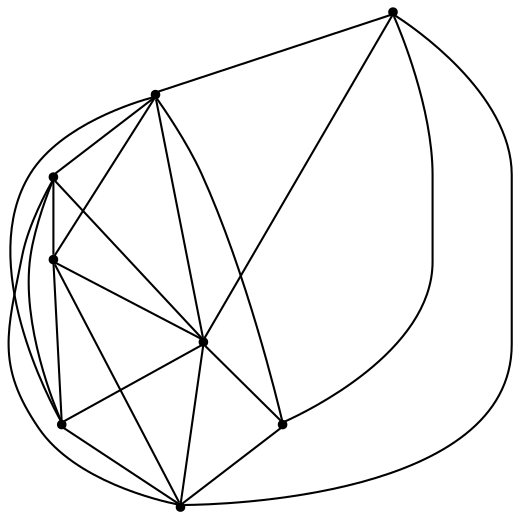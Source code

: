 graph {
  node [shape=point,comment="{\"directed\":false,\"doi\":\"10.1007/978-3-319-03841-4_8\",\"figure\":\"1 (3)\"}"]

  v0 [pos="1604.5943776422628,754.6033945733375"]
  v1 [pos="1545.3641045735956,810.2999676558957"]
  v2 [pos="1437.473821446269,949.447797806282"]
  v3 [pos="1437.473821446269,1029.4609414241854"]
  v4 [pos="1381.808791660387,865.9965407384537"]
  v5 [pos="1493.1389784804658,865.9965407384537"]
  v6 [pos="1326.0810284553313,810.2999676558957"]
  v7 [pos="1270.3533924985902,754.6033945733376"]

  v0 -- v3 [id="-1",pos="1604.5943776422628,754.6033945733375 1612.858646692293,777.5028274978035 1617.1033959758656,801.6359446540146 1617.1033959758656,825.9565848657081 1617.1033959758656,930.015284009643 1540.5439384107042,1018.2421790947135 1437.473821446269,1029.4609414241854"]
  v4 -- v5 [id="-2",pos="1381.808791660387,865.9965407384537 1493.1389784804658,865.9965407384537 1493.1389784804658,865.9965407384537 1493.1389784804658,865.9965407384537"]
  v6 -- v7 [id="-3",pos="1326.0810284553313,810.2999676558957 1270.3533924985902,754.6033945733376 1270.3533924985902,754.6033945733376 1270.3533924985902,754.6033945733376"]
  v4 -- v3 [id="-4",pos="1381.808791660387,865.9965407384537 1437.473821446269,1029.4609414241854 1437.473821446269,1029.4609414241854 1437.473821446269,1029.4609414241854"]
  v3 -- v5 [id="-5",pos="1437.473821446269,1029.4609414241854 1493.1389784804658,865.9965407384537 1493.1389784804658,865.9965407384537 1493.1389784804658,865.9965407384537"]
  v2 -- v4 [id="-6",pos="1437.473821446269,949.447797806282 1381.808791660387,865.9965407384537 1381.808791660387,865.9965407384537 1381.808791660387,865.9965407384537"]
  v2 -- v5 [id="-7",pos="1437.473821446269,949.447797806282 1493.1389784804658,865.9965407384537 1493.1389784804658,865.9965407384537 1493.1389784804658,865.9965407384537"]
  v2 -- v3 [id="-8",pos="1437.473821446269,949.447797806282 1437.473821446269,1029.4609414241854 1437.473821446269,1029.4609414241854 1437.473821446269,1029.4609414241854"]
  v5 -- v1 [id="-9",pos="1493.1389784804658,865.9965407384537 1545.3641045735956,810.2999676558957 1545.3641045735956,810.2999676558957 1545.3641045735956,810.2999676558957"]
  v1 -- v0 [id="-10",pos="1545.3641045735956,810.2999676558957 1604.5943776422628,754.6033945733375 1604.5943776422628,754.6033945733375 1604.5943776422628,754.6033945733375"]
  v3 -- v7 [id="-11",pos="1437.473821446269,1029.4609414241854 1334.403704481834,1018.2422426834065 1257.8443741649871,930.0194808633771 1257.8443741649871,825.9607817194421 1257.8443741649871,801.6401415077487 1262.0891234485598,777.5028274978035 1270.3533924985902,754.6033945733376"]
  v7 -- v1 [id="-12",pos="1270.3533924985902,754.6033945733376 1290.376169321803,751.786161121287 1310.5407007676522,750.3567508926701 1330.726100937121,750.3567508926701 1407.5106607710827,750.3567508926701 1482.8732206876655,771.0684784251997 1545.3641045735956,810.2999676558957"]
  v7 -- v0 [id="-13",pos="1270.3533924985902,754.6033945733376 1324.1672138014271,736.2127179218412 1380.624618843284,726.8069964054982 1437.473821446269,726.8069964054982 1494.3232785458838,726.8069964054982 1550.7805563394256,736.2127179218412 1604.5943776422628,754.6033945733375"]
  v6 -- v2 [id="-14",pos="1326.0810284553313,810.2999676558957 1328.1449961206454,876.2773062583555 1373.5235266384223,932.9699326271387 1437.473821446269,949.447797806282"]
  v6 -- v5 [id="-15",pos="1326.0810284553313,810.2999676558957 1339.6992703486474,806.5950996390841 1353.7468480559442,804.7114753767908 1367.8570319341002,804.7114753767908 1416.8464878796588,804.7114753767908 1463.0923429108007,827.319354144123 1493.1389784804658,865.9965407384537"]
  v6 -- v3 [id="-16",pos="1326.0810284553313,810.2999676558957 1320.0975581989562,828.2528361564945 1317.0453801212607,847.0475553629368 1317.0453801212607,865.967289939701 1317.0453801212607,941.7338534656299 1365.5553644168251,1008.9990538662203 1437.473821446269,1029.4609414241854"]
  v4 -- v1 [id="-17",pos="1381.808791660387,865.9965407384537 1411.8554272300523,827.3192905554301 1458.1012822611942,804.7156086418319 1507.0907382067528,804.7156086418319 1521.2009220849086,804.7156086418319 1535.2484997922056,806.5950996390841 1545.3641045735956,810.2999676558957"]
  v3 -- v1 [id="-18",pos="1437.473821446269,1029.4609414241854 1509.392278475713,1008.9991174549133 1557.8981908252053,941.7339170543228 1557.8981908252053,865.9673535283939 1557.8981908252053,847.0476189516298 1554.8500846935817,828.2528361564945 1545.3641045735956,810.2999676558957"]
  v2 -- v1 [id="-19",pos="1437.473821446269,949.447797806282 1501.419917059729,932.9699962158317 1546.8026467718926,876.2773698470484 1545.3641045735956,810.2999676558957"]
  v4 -- v6 [id="-20",pos="1381.808791660387,865.9965407384537 1326.0810284553313,810.2999676558957 1326.0810284553313,810.2999676558957 1326.0810284553313,810.2999676558957"]
  v0 -- v6 [id="-21",pos="1604.5943776422628,754.6033945733375 1584.5758000134367,751.786161121287 1564.4112685675877,750.3567508926701 1544.221669203732,750.3567508926701 1467.4371093697703,750.3567508926701 1392.0744222048725,771.0642815714656 1326.0810284553313,810.2999676558957"]
}